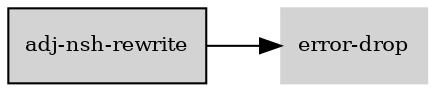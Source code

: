 digraph "adj_nsh_rewrite_subgraph" {
  rankdir=LR;
  node [shape=box, style=filled, fontsize=10, color=lightgray, fontcolor=black, fillcolor=lightgray];
  "adj-nsh-rewrite" [color=black, fontcolor=black, fillcolor=lightgray];
  edge [fontsize=8];
  "adj-nsh-rewrite" -> "error-drop";
}
